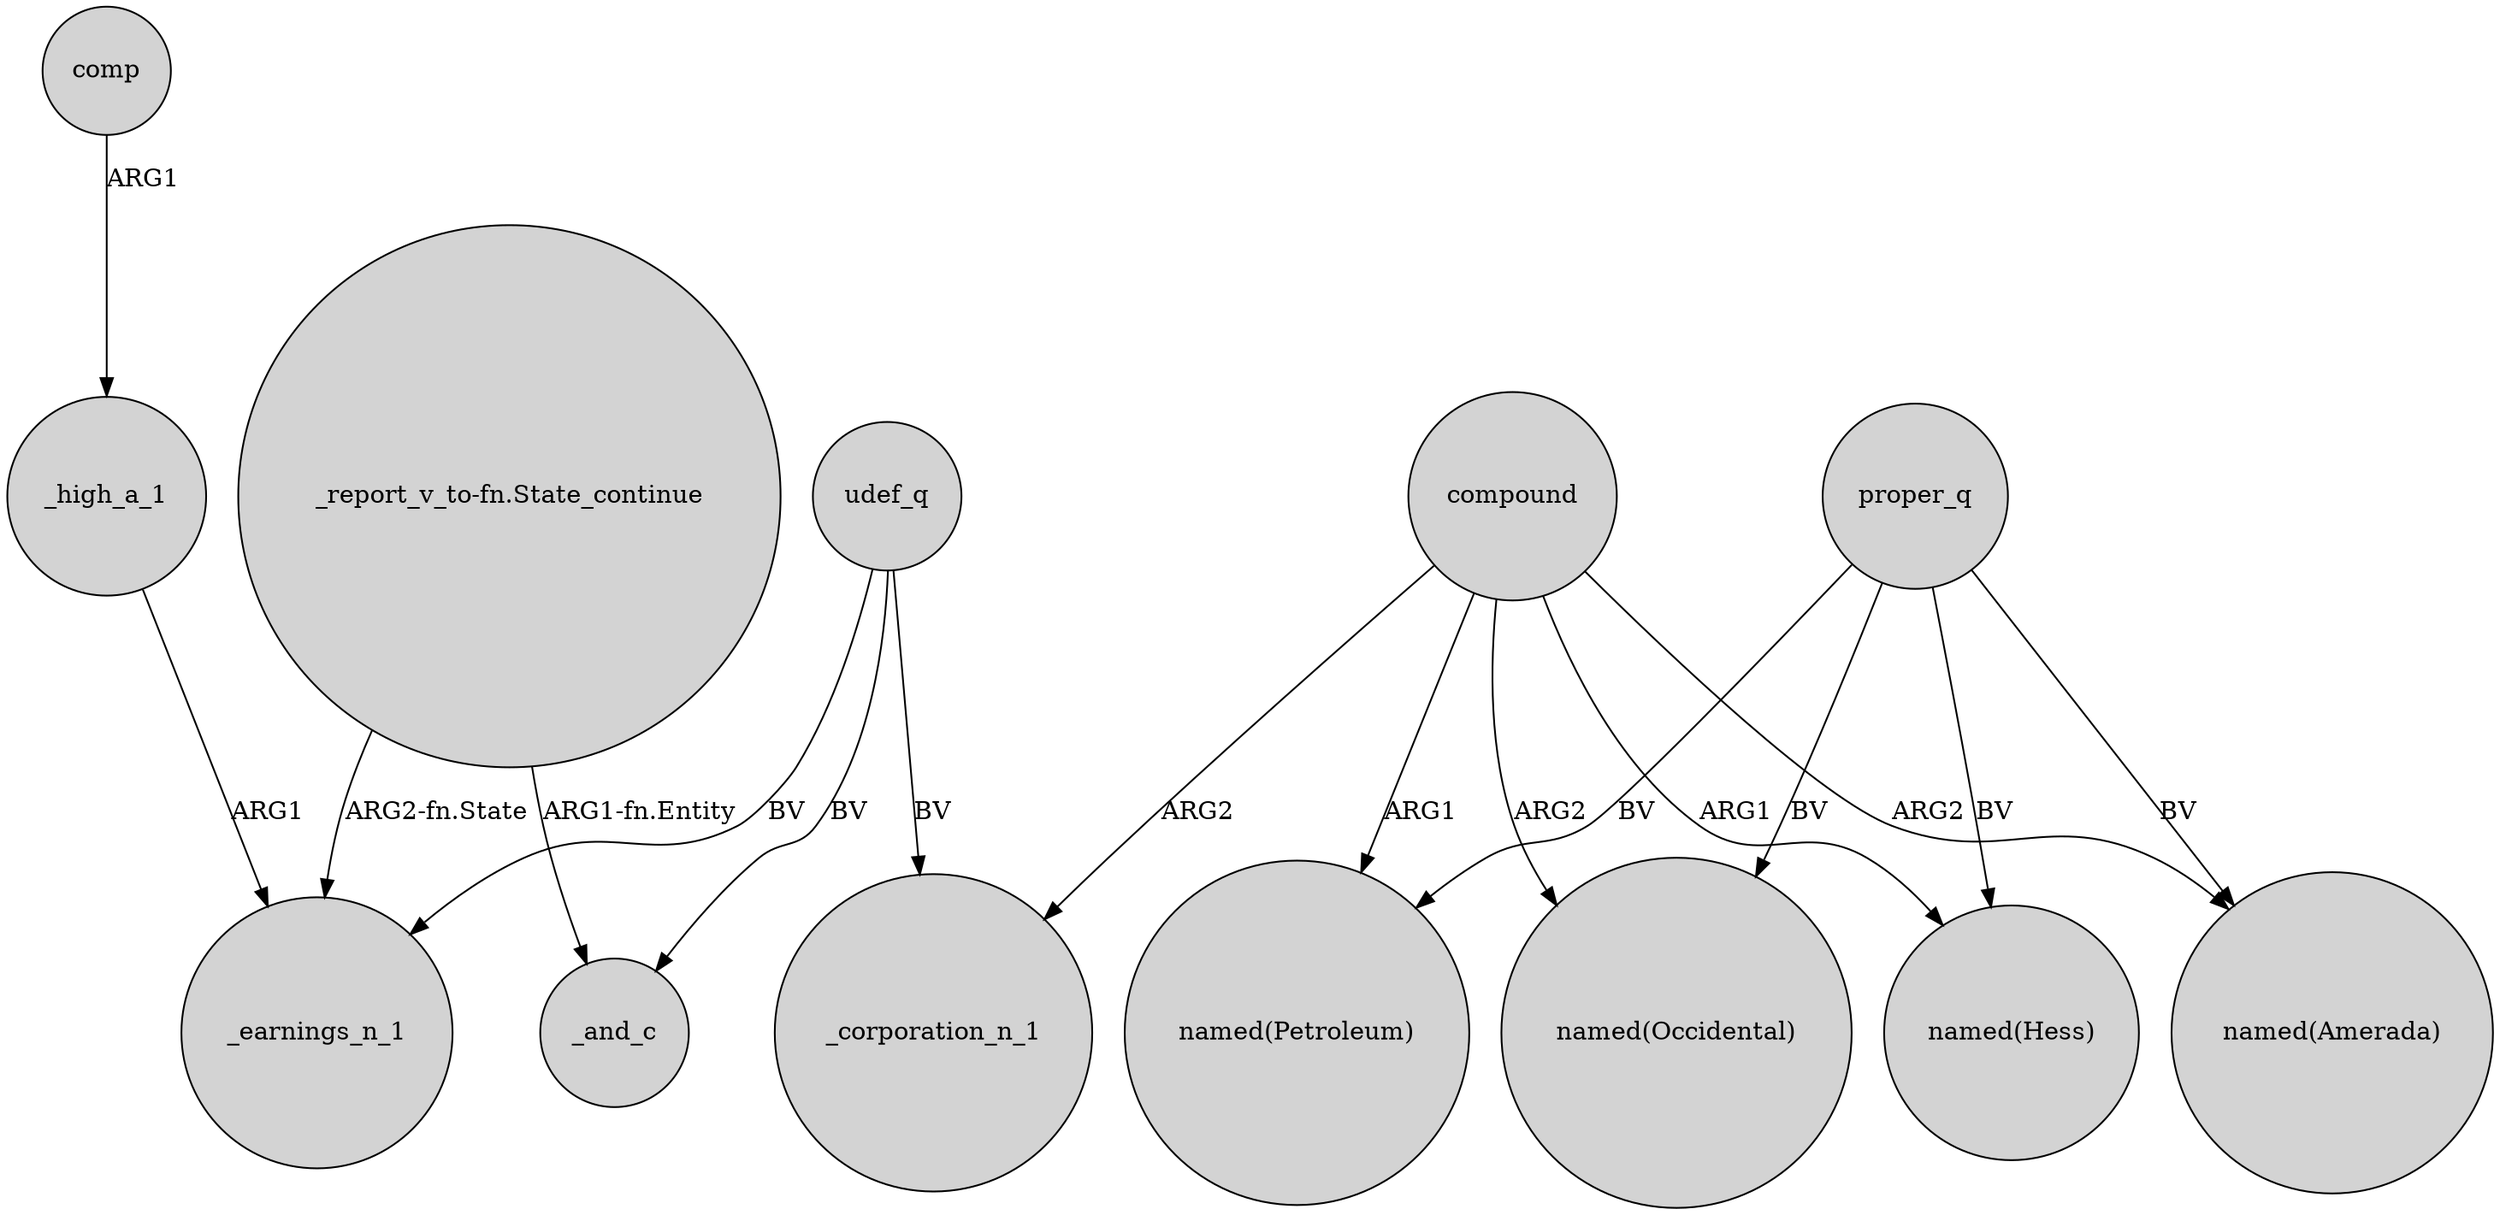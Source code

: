 digraph {
	node [shape=circle style=filled]
	"_report_v_to-fn.State_continue" -> _earnings_n_1 [label="ARG2-fn.State"]
	compound -> _corporation_n_1 [label=ARG2]
	udef_q -> _corporation_n_1 [label=BV]
	udef_q -> _earnings_n_1 [label=BV]
	_high_a_1 -> _earnings_n_1 [label=ARG1]
	proper_q -> "named(Occidental)" [label=BV]
	compound -> "named(Occidental)" [label=ARG2]
	comp -> _high_a_1 [label=ARG1]
	udef_q -> _and_c [label=BV]
	"_report_v_to-fn.State_continue" -> _and_c [label="ARG1-fn.Entity"]
	compound -> "named(Petroleum)" [label=ARG1]
	proper_q -> "named(Amerada)" [label=BV]
	compound -> "named(Hess)" [label=ARG1]
	proper_q -> "named(Petroleum)" [label=BV]
	compound -> "named(Amerada)" [label=ARG2]
	proper_q -> "named(Hess)" [label=BV]
}
